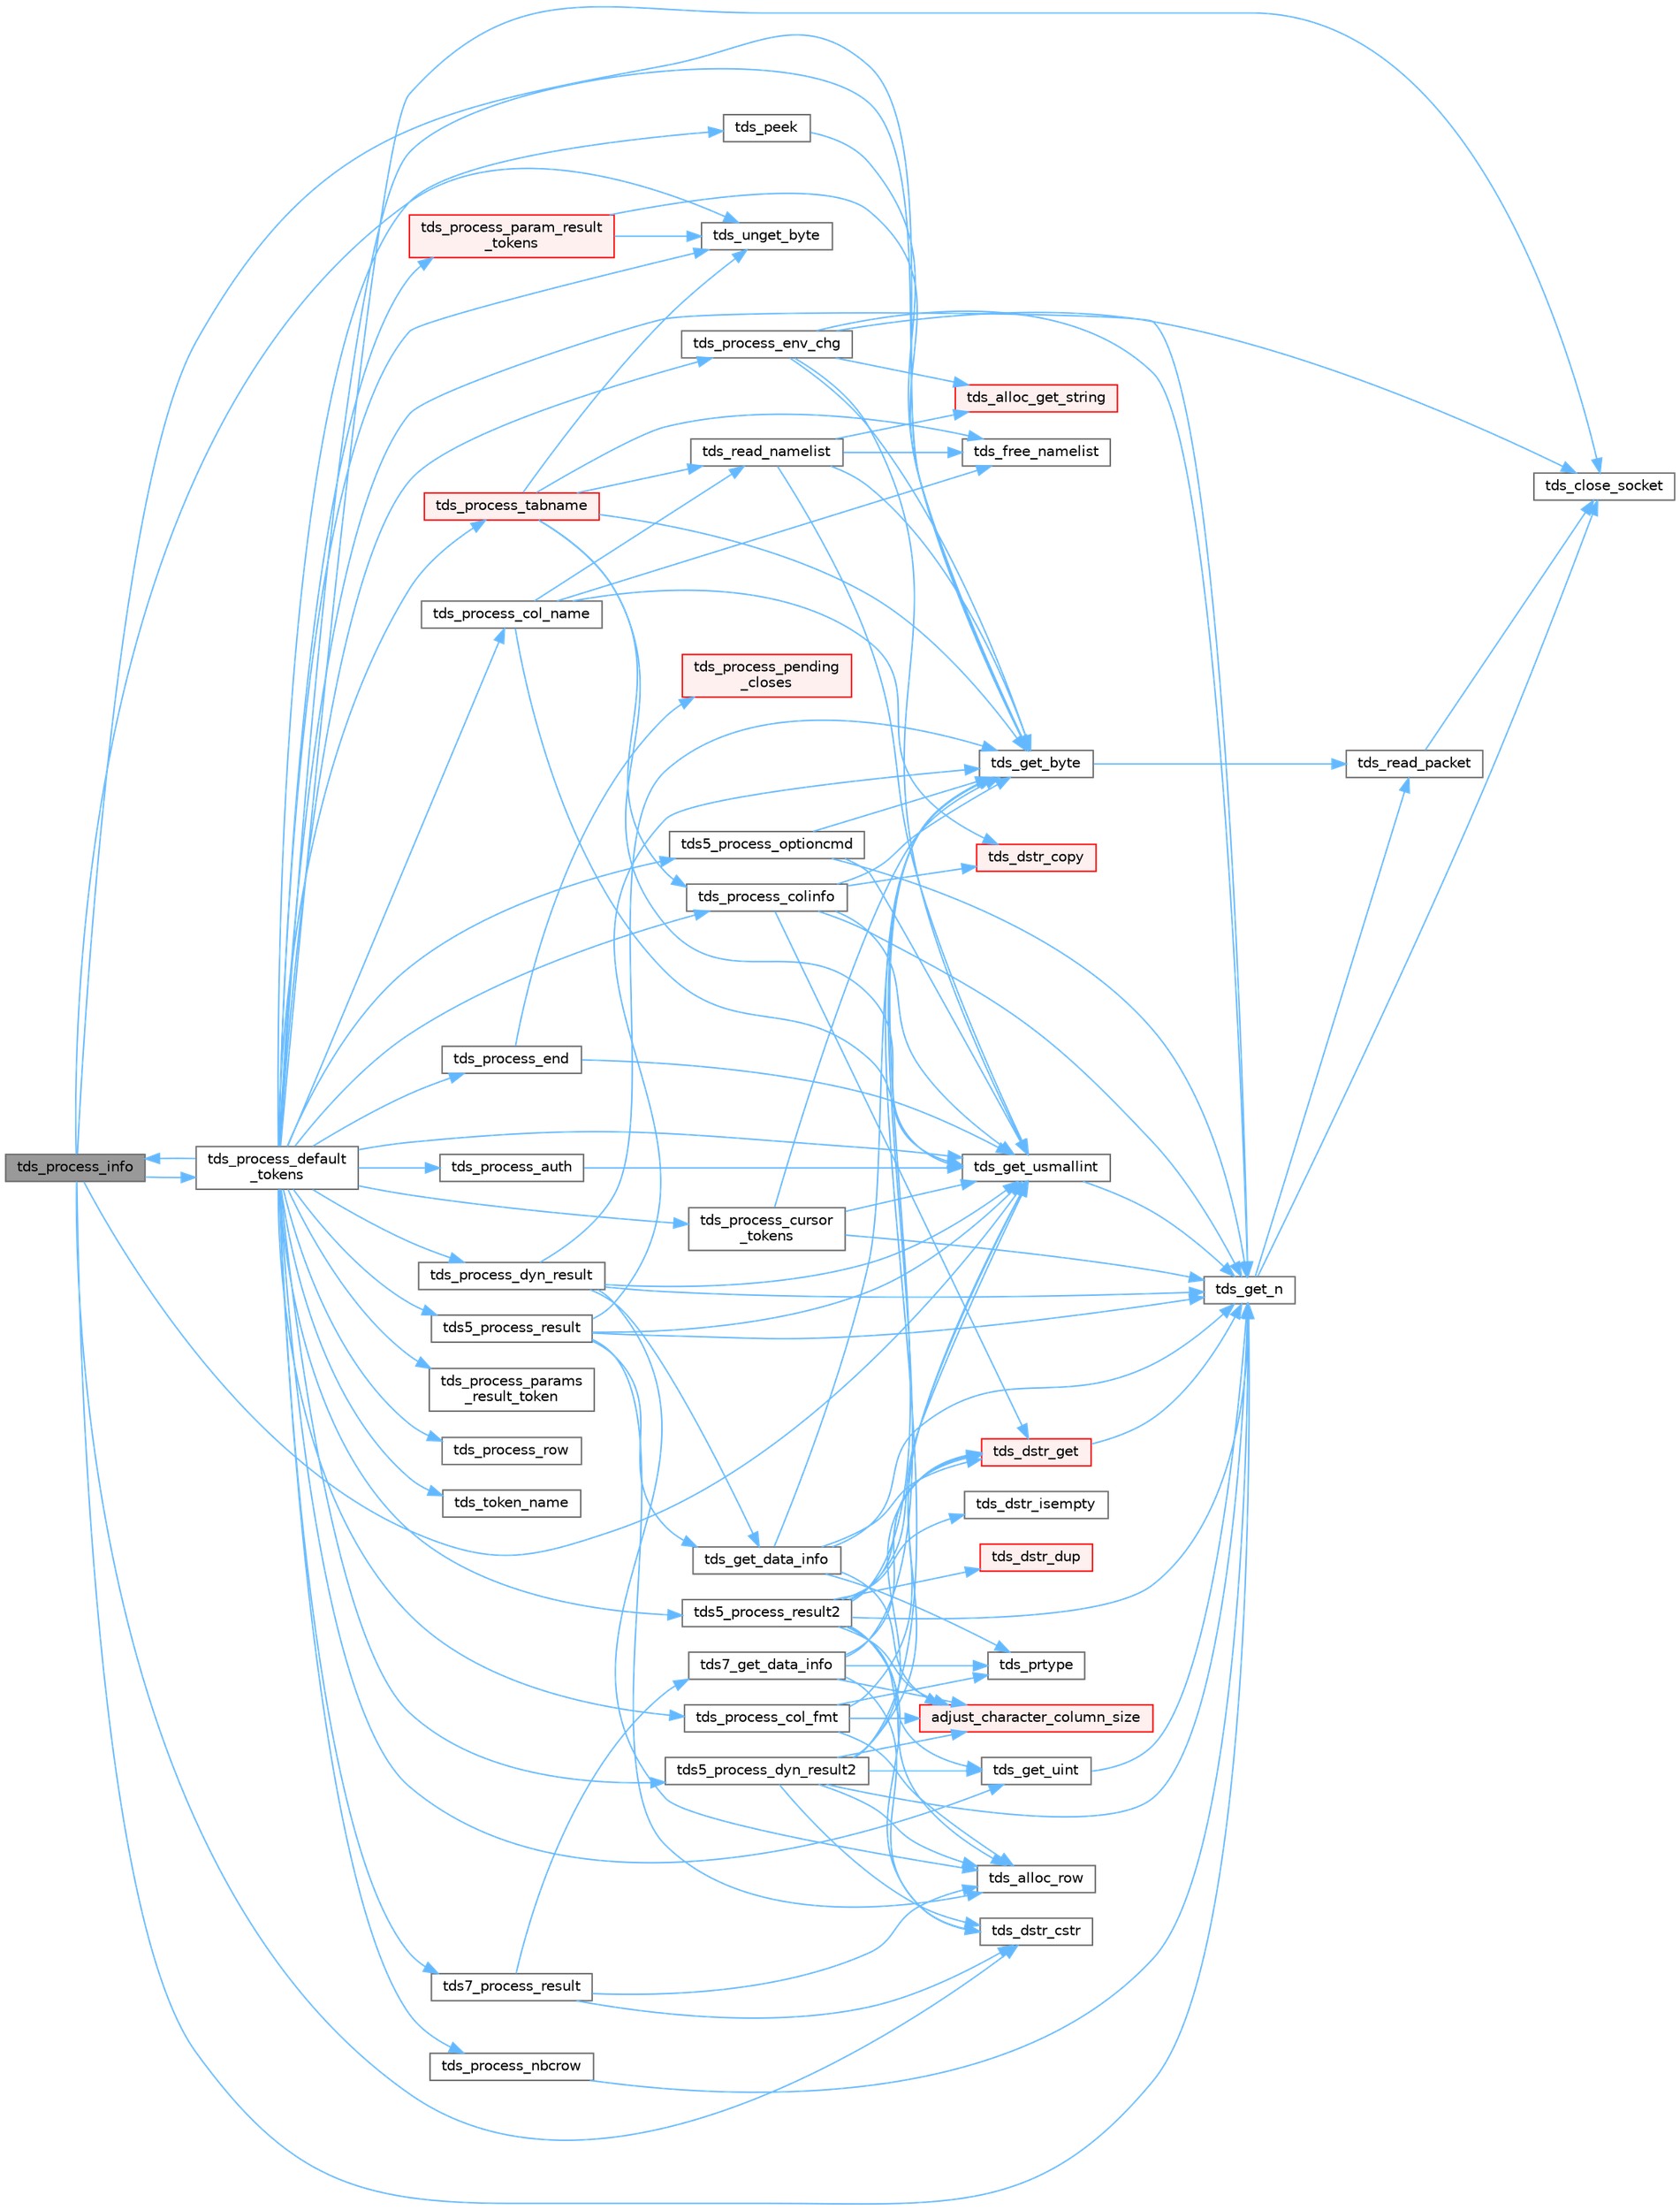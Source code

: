 digraph "tds_process_info"
{
 // LATEX_PDF_SIZE
  bgcolor="transparent";
  edge [fontname=Helvetica,fontsize=10,labelfontname=Helvetica,labelfontsize=10];
  node [fontname=Helvetica,fontsize=10,shape=box,height=0.2,width=0.4];
  rankdir="LR";
  Node1 [id="Node000001",label="tds_process_info",height=0.2,width=0.4,color="gray40", fillcolor="grey60", style="filled", fontcolor="black",tooltip="tds_process_info() is called for INFO, ERR, or EED tokens and is responsible for calling the CLI's me..."];
  Node1 -> Node2 [id="edge1_Node000001_Node000002",color="steelblue1",style="solid",tooltip=" "];
  Node2 [id="Node000002",label="tds_dstr_cstr",height=0.2,width=0.4,color="grey40", fillcolor="white", style="filled",URL="$a00593.html#gac536f0e4d77d3cff5702719362ec1766",tooltip="Returns a C version (NUL terminated string) of dstr."];
  Node1 -> Node3 [id="edge2_Node000001_Node000003",color="steelblue1",style="solid",tooltip=" "];
  Node3 [id="Node000003",label="tds_get_byte",height=0.2,width=0.4,color="grey40", fillcolor="white", style="filled",URL="$a00591.html#ga0cb72d3f6943795c39db1fa692be0a58",tooltip="Return a single byte from the input buffer."];
  Node3 -> Node4 [id="edge3_Node000003_Node000004",color="steelblue1",style="solid",tooltip=" "];
  Node4 [id="Node000004",label="tds_read_packet",height=0.2,width=0.4,color="grey40", fillcolor="white", style="filled",URL="$a00591.html#ga410619783bdf2bb60b0f27a5578e0e07",tooltip="Read in one 'packet' from the server."];
  Node4 -> Node5 [id="edge4_Node000004_Node000005",color="steelblue1",style="solid",tooltip=" "];
  Node5 [id="Node000005",label="tds_close_socket",height=0.2,width=0.4,color="grey40", fillcolor="white", style="filled",URL="$a00591.html#ga3e3f76009fce5ceedb2f42bb2c9aed2e",tooltip="Close current socket."];
  Node1 -> Node6 [id="edge5_Node000001_Node000006",color="steelblue1",style="solid",tooltip=" "];
  Node6 [id="Node000006",label="tds_get_n",height=0.2,width=0.4,color="grey40", fillcolor="white", style="filled",URL="$a00591.html#gae777dd57e8d1bb40349d7d7d8434fddf",tooltip="Get N bytes from the buffer and return them in the already allocated space   given to us."];
  Node6 -> Node5 [id="edge6_Node000006_Node000005",color="steelblue1",style="solid",tooltip=" "];
  Node6 -> Node4 [id="edge7_Node000006_Node000004",color="steelblue1",style="solid",tooltip=" "];
  Node1 -> Node7 [id="edge8_Node000001_Node000007",color="steelblue1",style="solid",tooltip=" "];
  Node7 [id="Node000007",label="tds_get_usmallint",height=0.2,width=0.4,color="grey40", fillcolor="white", style="filled",URL="$a00591.html#gad38aa5b9547817854ccba1fcc7855861",tooltip="Get an uint16 from the server."];
  Node7 -> Node6 [id="edge9_Node000007_Node000006",color="steelblue1",style="solid",tooltip=" "];
  Node1 -> Node8 [id="edge10_Node000001_Node000008",color="steelblue1",style="solid",tooltip=" "];
  Node8 [id="Node000008",label="tds_process_default\l_tokens",height=0.2,width=0.4,color="grey40", fillcolor="white", style="filled",URL="$a00592.html#ga39453d084f3f780ac4602d4abf2839f7",tooltip="tds_process_default_tokens() is a catch all function that is called to process tokens not known to ot..."];
  Node8 -> Node9 [id="edge11_Node000008_Node000009",color="steelblue1",style="solid",tooltip=" "];
  Node9 [id="Node000009",label="tds5_process_dyn_result2",height=0.2,width=0.4,color="grey40", fillcolor="white", style="filled",URL="$a00592.html#gae688b515631141acfbc41bbb91c8b921",tooltip="Process new TDS 5.0 token for describing output parameters."];
  Node9 -> Node10 [id="edge12_Node000009_Node000010",color="steelblue1",style="solid",tooltip=" "];
  Node10 [id="Node000010",label="adjust_character_column_size",height=0.2,width=0.4,color="red", fillcolor="#FFF0F0", style="filled",URL="$a00592.html#ga91770634ce8c0d6f1fe007b45da186fd",tooltip="Adjust column size according to client's encoding."];
  Node9 -> Node16 [id="edge13_Node000009_Node000016",color="steelblue1",style="solid",tooltip=" "];
  Node16 [id="Node000016",label="tds_alloc_row",height=0.2,width=0.4,color="grey40", fillcolor="white", style="filled",URL="$a00589.html#ga1224fb9277112dc2ce12531d2b73b145",tooltip="Allocate space for row store return NULL on out of memory."];
  Node9 -> Node2 [id="edge14_Node000009_Node000002",color="steelblue1",style="solid",tooltip=" "];
  Node9 -> Node17 [id="edge15_Node000009_Node000017",color="steelblue1",style="solid",tooltip=" "];
  Node17 [id="Node000017",label="tds_dstr_get",height=0.2,width=0.4,color="red", fillcolor="#FFF0F0", style="filled",URL="$a00591.html#ga017c427e9599c031be5c555cb32abe2c",tooltip="Reads a string from wire and put in a DSTR."];
  Node17 -> Node6 [id="edge16_Node000017_Node000006",color="steelblue1",style="solid",tooltip=" "];
  Node9 -> Node3 [id="edge17_Node000009_Node000003",color="steelblue1",style="solid",tooltip=" "];
  Node9 -> Node6 [id="edge18_Node000009_Node000006",color="steelblue1",style="solid",tooltip=" "];
  Node9 -> Node30 [id="edge19_Node000009_Node000030",color="steelblue1",style="solid",tooltip=" "];
  Node30 [id="Node000030",label="tds_get_uint",height=0.2,width=0.4,color="grey40", fillcolor="white", style="filled",URL="$a00591.html#ga9ac121c269e203337a48c5bf8afc48c3",tooltip="Get an uint32 from the server."];
  Node30 -> Node6 [id="edge20_Node000030_Node000006",color="steelblue1",style="solid",tooltip=" "];
  Node9 -> Node7 [id="edge21_Node000009_Node000007",color="steelblue1",style="solid",tooltip=" "];
  Node8 -> Node31 [id="edge22_Node000008_Node000031",color="steelblue1",style="solid",tooltip=" "];
  Node31 [id="Node000031",label="tds5_process_optioncmd",height=0.2,width=0.4,color="grey40", fillcolor="white", style="filled",URL="$a00592.html#gaa6a7e5aeb10a1322911c47be9c43e2d2",tooltip="Process option cmd results."];
  Node31 -> Node3 [id="edge23_Node000031_Node000003",color="steelblue1",style="solid",tooltip=" "];
  Node31 -> Node6 [id="edge24_Node000031_Node000006",color="steelblue1",style="solid",tooltip=" "];
  Node31 -> Node7 [id="edge25_Node000031_Node000007",color="steelblue1",style="solid",tooltip=" "];
  Node8 -> Node32 [id="edge26_Node000008_Node000032",color="steelblue1",style="solid",tooltip=" "];
  Node32 [id="Node000032",label="tds5_process_result",height=0.2,width=0.4,color="grey40", fillcolor="white", style="filled",URL="$a00592.html#ga547b2f48659f77a69aa802d861ac827d",tooltip="tds5_process_result() is the TDS 5.0 result set processing routine."];
  Node32 -> Node16 [id="edge27_Node000032_Node000016",color="steelblue1",style="solid",tooltip=" "];
  Node32 -> Node3 [id="edge28_Node000032_Node000003",color="steelblue1",style="solid",tooltip=" "];
  Node32 -> Node33 [id="edge29_Node000032_Node000033",color="steelblue1",style="solid",tooltip=" "];
  Node33 [id="Node000033",label="tds_get_data_info",height=0.2,width=0.4,color="grey40", fillcolor="white", style="filled",URL="$a00592.html#gad9b6b86f48be077fb44ac603845a0c27",tooltip="Reads data metadata from wire."];
  Node33 -> Node10 [id="edge30_Node000033_Node000010",color="steelblue1",style="solid",tooltip=" "];
  Node33 -> Node17 [id="edge31_Node000033_Node000017",color="steelblue1",style="solid",tooltip=" "];
  Node33 -> Node3 [id="edge32_Node000033_Node000003",color="steelblue1",style="solid",tooltip=" "];
  Node33 -> Node6 [id="edge33_Node000033_Node000006",color="steelblue1",style="solid",tooltip=" "];
  Node33 -> Node34 [id="edge34_Node000033_Node000034",color="steelblue1",style="solid",tooltip=" "];
  Node34 [id="Node000034",label="tds_prtype",height=0.2,width=0.4,color="grey40", fillcolor="white", style="filled",URL="$a00592.html#ga307f949194204f71f1a7e574424048b1",tooltip="Returns string representation of the given type."];
  Node32 -> Node6 [id="edge35_Node000032_Node000006",color="steelblue1",style="solid",tooltip=" "];
  Node32 -> Node7 [id="edge36_Node000032_Node000007",color="steelblue1",style="solid",tooltip=" "];
  Node8 -> Node35 [id="edge37_Node000008_Node000035",color="steelblue1",style="solid",tooltip=" "];
  Node35 [id="Node000035",label="tds5_process_result2",height=0.2,width=0.4,color="grey40", fillcolor="white", style="filled",URL="$a00592.html#gabe2bdd5a41ce067cb31aef18ff81cb1c",tooltip="tds5_process_result2() is the new TDS 5.0 result set processing routine."];
  Node35 -> Node10 [id="edge38_Node000035_Node000010",color="steelblue1",style="solid",tooltip=" "];
  Node35 -> Node16 [id="edge39_Node000035_Node000016",color="steelblue1",style="solid",tooltip=" "];
  Node35 -> Node2 [id="edge40_Node000035_Node000002",color="steelblue1",style="solid",tooltip=" "];
  Node35 -> Node36 [id="edge41_Node000035_Node000036",color="steelblue1",style="solid",tooltip=" "];
  Node36 [id="Node000036",label="tds_dstr_dup",height=0.2,width=0.4,color="red", fillcolor="#FFF0F0", style="filled",URL="$a00593.html#ga4e6d9fa6f9b9551a5a3390e10a5322e6",tooltip="Duplicate a string from another dynamic string."];
  Node35 -> Node17 [id="edge42_Node000035_Node000017",color="steelblue1",style="solid",tooltip=" "];
  Node35 -> Node38 [id="edge43_Node000035_Node000038",color="steelblue1",style="solid",tooltip=" "];
  Node38 [id="Node000038",label="tds_dstr_isempty",height=0.2,width=0.4,color="grey40", fillcolor="white", style="filled",URL="$a00593.html#ga197c6af67f2e7469d06c2aa055917b1e",tooltip="test if string is empty"];
  Node35 -> Node3 [id="edge44_Node000035_Node000003",color="steelblue1",style="solid",tooltip=" "];
  Node35 -> Node6 [id="edge45_Node000035_Node000006",color="steelblue1",style="solid",tooltip=" "];
  Node35 -> Node30 [id="edge46_Node000035_Node000030",color="steelblue1",style="solid",tooltip=" "];
  Node35 -> Node7 [id="edge47_Node000035_Node000007",color="steelblue1",style="solid",tooltip=" "];
  Node8 -> Node39 [id="edge48_Node000008_Node000039",color="steelblue1",style="solid",tooltip=" "];
  Node39 [id="Node000039",label="tds7_process_result",height=0.2,width=0.4,color="grey40", fillcolor="white", style="filled",URL="$a00592.html#gaca56fc22d65a24a96d1bef310ade73aa",tooltip="tds7_process_result() is the TDS 7.0 result set processing routine."];
  Node39 -> Node40 [id="edge49_Node000039_Node000040",color="steelblue1",style="solid",tooltip=" "];
  Node40 [id="Node000040",label="tds7_get_data_info",height=0.2,width=0.4,color="grey40", fillcolor="white", style="filled",URL="$a00592.html#ga07cee55fd522cca16fb59b7a8f0b1376",tooltip="Reads data information from wire."];
  Node40 -> Node10 [id="edge50_Node000040_Node000010",color="steelblue1",style="solid",tooltip=" "];
  Node40 -> Node2 [id="edge51_Node000040_Node000002",color="steelblue1",style="solid",tooltip=" "];
  Node40 -> Node17 [id="edge52_Node000040_Node000017",color="steelblue1",style="solid",tooltip=" "];
  Node40 -> Node3 [id="edge53_Node000040_Node000003",color="steelblue1",style="solid",tooltip=" "];
  Node40 -> Node34 [id="edge54_Node000040_Node000034",color="steelblue1",style="solid",tooltip=" "];
  Node39 -> Node16 [id="edge55_Node000039_Node000016",color="steelblue1",style="solid",tooltip=" "];
  Node39 -> Node2 [id="edge56_Node000039_Node000002",color="steelblue1",style="solid",tooltip=" "];
  Node8 -> Node5 [id="edge57_Node000008_Node000005",color="steelblue1",style="solid",tooltip=" "];
  Node8 -> Node3 [id="edge58_Node000008_Node000003",color="steelblue1",style="solid",tooltip=" "];
  Node8 -> Node6 [id="edge59_Node000008_Node000006",color="steelblue1",style="solid",tooltip=" "];
  Node8 -> Node30 [id="edge60_Node000008_Node000030",color="steelblue1",style="solid",tooltip=" "];
  Node8 -> Node7 [id="edge61_Node000008_Node000007",color="steelblue1",style="solid",tooltip=" "];
  Node8 -> Node41 [id="edge62_Node000008_Node000041",color="steelblue1",style="solid",tooltip=" "];
  Node41 [id="Node000041",label="tds_peek",height=0.2,width=0.4,color="grey40", fillcolor="white", style="filled",URL="$a00591.html#ga221e98a9c8be96ec6c8547891e1b53af",tooltip="Reads a byte from the TDS stream without removing it."];
  Node41 -> Node3 [id="edge63_Node000041_Node000003",color="steelblue1",style="solid",tooltip=" "];
  Node8 -> Node42 [id="edge64_Node000008_Node000042",color="steelblue1",style="solid",tooltip=" "];
  Node42 [id="Node000042",label="tds_process_auth",height=0.2,width=0.4,color="grey40", fillcolor="white", style="filled",URL="$a00592.html#ga4e1e52e09b0c27a9b9f53eb6b539afce",tooltip="Process authentication token."];
  Node42 -> Node7 [id="edge65_Node000042_Node000007",color="steelblue1",style="solid",tooltip=" "];
  Node8 -> Node43 [id="edge66_Node000008_Node000043",color="steelblue1",style="solid",tooltip=" "];
  Node43 [id="Node000043",label="tds_process_col_fmt",height=0.2,width=0.4,color="grey40", fillcolor="white", style="filled",URL="$a00592.html#ga4e3dd9d3614f5f0433b78b761dd68741",tooltip="tds_process_col_fmt() is the other half of result set processing under TDS 4.2."];
  Node43 -> Node10 [id="edge67_Node000043_Node000010",color="steelblue1",style="solid",tooltip=" "];
  Node43 -> Node16 [id="edge68_Node000043_Node000016",color="steelblue1",style="solid",tooltip=" "];
  Node43 -> Node7 [id="edge69_Node000043_Node000007",color="steelblue1",style="solid",tooltip=" "];
  Node43 -> Node34 [id="edge70_Node000043_Node000034",color="steelblue1",style="solid",tooltip=" "];
  Node8 -> Node44 [id="edge71_Node000008_Node000044",color="steelblue1",style="solid",tooltip=" "];
  Node44 [id="Node000044",label="tds_process_col_name",height=0.2,width=0.4,color="grey40", fillcolor="white", style="filled",URL="$a00592.html#ga905d2fa5e1b602817bd16bb0fcf9eadb",tooltip="tds_process_col_name() is one half of the result set under TDS 4.2 it contains all the column names,..."];
  Node44 -> Node45 [id="edge72_Node000044_Node000045",color="steelblue1",style="solid",tooltip=" "];
  Node45 [id="Node000045",label="tds_dstr_copy",height=0.2,width=0.4,color="red", fillcolor="#FFF0F0", style="filled",URL="$a00593.html#gad96366d9fa93bfc283cef1299fbe97ab",tooltip="copy a string from another"];
  Node44 -> Node46 [id="edge73_Node000044_Node000046",color="steelblue1",style="solid",tooltip=" "];
  Node46 [id="Node000046",label="tds_free_namelist",height=0.2,width=0.4,color="grey40", fillcolor="white", style="filled",URL="$a00592.html#ga21e9de33de9c8c492aa2f96c823596bb",tooltip="Frees list of names."];
  Node44 -> Node7 [id="edge74_Node000044_Node000007",color="steelblue1",style="solid",tooltip=" "];
  Node44 -> Node47 [id="edge75_Node000044_Node000047",color="steelblue1",style="solid",tooltip=" "];
  Node47 [id="Node000047",label="tds_read_namelist",height=0.2,width=0.4,color="grey40", fillcolor="white", style="filled",URL="$a00592.html#gaeaaed2ea1d8c827da1a0f5b419524ae1",tooltip="Reads list of names (usually table names)"];
  Node47 -> Node48 [id="edge76_Node000047_Node000048",color="steelblue1",style="solid",tooltip=" "];
  Node48 [id="Node000048",label="tds_alloc_get_string",height=0.2,width=0.4,color="red", fillcolor="#FFF0F0", style="filled",URL="$a00592.html#gafb26aba5d935e40b87b95e21a5185848",tooltip="Reads a string from wire in a new allocated buffer."];
  Node47 -> Node46 [id="edge77_Node000047_Node000046",color="steelblue1",style="solid",tooltip=" "];
  Node47 -> Node3 [id="edge78_Node000047_Node000003",color="steelblue1",style="solid",tooltip=" "];
  Node47 -> Node7 [id="edge79_Node000047_Node000007",color="steelblue1",style="solid",tooltip=" "];
  Node8 -> Node49 [id="edge80_Node000008_Node000049",color="steelblue1",style="solid",tooltip=" "];
  Node49 [id="Node000049",label="tds_process_colinfo",height=0.2,width=0.4,color="grey40", fillcolor="white", style="filled",URL="$a00592.html#ga22c7f413d43fc0d511e122a3de389166",tooltip="Reads column information."];
  Node49 -> Node45 [id="edge81_Node000049_Node000045",color="steelblue1",style="solid",tooltip=" "];
  Node49 -> Node17 [id="edge82_Node000049_Node000017",color="steelblue1",style="solid",tooltip=" "];
  Node49 -> Node3 [id="edge83_Node000049_Node000003",color="steelblue1",style="solid",tooltip=" "];
  Node49 -> Node6 [id="edge84_Node000049_Node000006",color="steelblue1",style="solid",tooltip=" "];
  Node49 -> Node7 [id="edge85_Node000049_Node000007",color="steelblue1",style="solid",tooltip=" "];
  Node8 -> Node50 [id="edge86_Node000008_Node000050",color="steelblue1",style="solid",tooltip=" "];
  Node50 [id="Node000050",label="tds_process_cursor\l_tokens",height=0.2,width=0.4,color="grey40", fillcolor="white", style="filled",URL="$a00592.html#ga315d875d90c64d12d61fc9e33b4dee96",tooltip="Reads cursor command results."];
  Node50 -> Node3 [id="edge87_Node000050_Node000003",color="steelblue1",style="solid",tooltip=" "];
  Node50 -> Node6 [id="edge88_Node000050_Node000006",color="steelblue1",style="solid",tooltip=" "];
  Node50 -> Node7 [id="edge89_Node000050_Node000007",color="steelblue1",style="solid",tooltip=" "];
  Node8 -> Node51 [id="edge90_Node000008_Node000051",color="steelblue1",style="solid",tooltip=" "];
  Node51 [id="Node000051",label="tds_process_dyn_result",height=0.2,width=0.4,color="grey40", fillcolor="white", style="filled",URL="$a00592.html#ga416cf119c1d4a0fca27dc5b50c261358",tooltip="Process results from dynamic."];
  Node51 -> Node16 [id="edge91_Node000051_Node000016",color="steelblue1",style="solid",tooltip=" "];
  Node51 -> Node3 [id="edge92_Node000051_Node000003",color="steelblue1",style="solid",tooltip=" "];
  Node51 -> Node33 [id="edge93_Node000051_Node000033",color="steelblue1",style="solid",tooltip=" "];
  Node51 -> Node6 [id="edge94_Node000051_Node000006",color="steelblue1",style="solid",tooltip=" "];
  Node51 -> Node7 [id="edge95_Node000051_Node000007",color="steelblue1",style="solid",tooltip=" "];
  Node8 -> Node52 [id="edge96_Node000008_Node000052",color="steelblue1",style="solid",tooltip=" "];
  Node52 [id="Node000052",label="tds_process_end",height=0.2,width=0.4,color="grey40", fillcolor="white", style="filled",URL="$a00592.html#ga6ee2e7af38af768611b8bf4b79c36f46",tooltip="tds_process_end() processes any of the DONE, DONEPROC, or DONEINPROC tokens."];
  Node52 -> Node7 [id="edge97_Node000052_Node000007",color="steelblue1",style="solid",tooltip=" "];
  Node52 -> Node53 [id="edge98_Node000052_Node000053",color="steelblue1",style="solid",tooltip=" "];
  Node53 [id="Node000053",label="tds_process_pending\l_closes",height=0.2,width=0.4,color="red", fillcolor="#FFF0F0", style="filled",URL="$a00592.html#ga69902dffb299d62a799888e0fa3ccd68",tooltip="Attempt to close all deferred closes (dynamics and cursors)."];
  Node8 -> Node96 [id="edge99_Node000008_Node000096",color="steelblue1",style="solid",tooltip=" "];
  Node96 [id="Node000096",label="tds_process_env_chg",height=0.2,width=0.4,color="grey40", fillcolor="white", style="filled",URL="$a00592.html#ga3e1b4df4410a86a563a8c155e7799720",tooltip="tds_process_env_chg() when ever certain things change on the server, such as database,..."];
  Node96 -> Node48 [id="edge100_Node000096_Node000048",color="steelblue1",style="solid",tooltip=" "];
  Node96 -> Node5 [id="edge101_Node000096_Node000005",color="steelblue1",style="solid",tooltip=" "];
  Node96 -> Node3 [id="edge102_Node000096_Node000003",color="steelblue1",style="solid",tooltip=" "];
  Node96 -> Node6 [id="edge103_Node000096_Node000006",color="steelblue1",style="solid",tooltip=" "];
  Node96 -> Node7 [id="edge104_Node000096_Node000007",color="steelblue1",style="solid",tooltip=" "];
  Node8 -> Node1 [id="edge105_Node000008_Node000001",color="steelblue1",style="solid",tooltip=" "];
  Node8 -> Node68 [id="edge106_Node000008_Node000068",color="steelblue1",style="solid",tooltip=" "];
  Node68 [id="Node000068",label="tds_process_nbcrow",height=0.2,width=0.4,color="grey40", fillcolor="white", style="filled",URL="$a00592.html#gaf7264c9eb3aa7a73358a4c65f02d3d3c",tooltip="tds_process_nbcrow() processes rows and places them in the row buffer."];
  Node68 -> Node6 [id="edge107_Node000068_Node000006",color="steelblue1",style="solid",tooltip=" "];
  Node8 -> Node73 [id="edge108_Node000008_Node000073",color="steelblue1",style="solid",tooltip=" "];
  Node73 [id="Node000073",label="tds_process_param_result\l_tokens",height=0.2,width=0.4,color="red", fillcolor="#FFF0F0", style="filled",URL="$a00592.html#ga9fdef8228d29cab7fa9098f07fa73fba",tooltip="Process parameters from networks."];
  Node73 -> Node3 [id="edge109_Node000073_Node000003",color="steelblue1",style="solid",tooltip=" "];
  Node73 -> Node74 [id="edge110_Node000073_Node000074",color="steelblue1",style="solid",tooltip=" "];
  Node74 [id="Node000074",label="tds_unget_byte",height=0.2,width=0.4,color="grey40", fillcolor="white", style="filled",URL="$a00591.html#gad70d59fb317d098b0c9fd29dd77131a8",tooltip="Unget will always work as long as you don't call it twice in a row."];
  Node8 -> Node75 [id="edge111_Node000008_Node000075",color="steelblue1",style="solid",tooltip=" "];
  Node75 [id="Node000075",label="tds_process_params\l_result_token",height=0.2,width=0.4,color="grey40", fillcolor="white", style="filled",URL="$a00592.html#ga7b18c0911a9dc69939577b39eb64725d",tooltip="tds_process_params_result_token() processes params on TDS5."];
  Node8 -> Node76 [id="edge112_Node000008_Node000076",color="steelblue1",style="solid",tooltip=" "];
  Node76 [id="Node000076",label="tds_process_row",height=0.2,width=0.4,color="grey40", fillcolor="white", style="filled",URL="$a00592.html#gaad814dd6e35aee8332035d06dc8b5d65",tooltip="tds_process_row() processes rows and places them in the row buffer."];
  Node8 -> Node77 [id="edge113_Node000008_Node000077",color="steelblue1",style="solid",tooltip=" "];
  Node77 [id="Node000077",label="tds_process_tabname",height=0.2,width=0.4,color="red", fillcolor="#FFF0F0", style="filled",URL="$a00592.html#gaeec59bca9bd0c5388e245f0d19d9c81a",tooltip="Process list of table from network."];
  Node77 -> Node46 [id="edge114_Node000077_Node000046",color="steelblue1",style="solid",tooltip=" "];
  Node77 -> Node3 [id="edge115_Node000077_Node000003",color="steelblue1",style="solid",tooltip=" "];
  Node77 -> Node7 [id="edge116_Node000077_Node000007",color="steelblue1",style="solid",tooltip=" "];
  Node77 -> Node49 [id="edge117_Node000077_Node000049",color="steelblue1",style="solid",tooltip=" "];
  Node77 -> Node47 [id="edge118_Node000077_Node000047",color="steelblue1",style="solid",tooltip=" "];
  Node77 -> Node74 [id="edge119_Node000077_Node000074",color="steelblue1",style="solid",tooltip=" "];
  Node8 -> Node82 [id="edge120_Node000008_Node000082",color="steelblue1",style="solid",tooltip=" "];
  Node82 [id="Node000082",label="tds_token_name",height=0.2,width=0.4,color="grey40", fillcolor="white", style="filled",URL="$a00592.html#ga7f24a7af985cd320788122e98072b7af",tooltip="Returns string representation for a given token type."];
  Node8 -> Node74 [id="edge121_Node000008_Node000074",color="steelblue1",style="solid",tooltip=" "];
  Node1 -> Node74 [id="edge122_Node000001_Node000074",color="steelblue1",style="solid",tooltip=" "];
}
